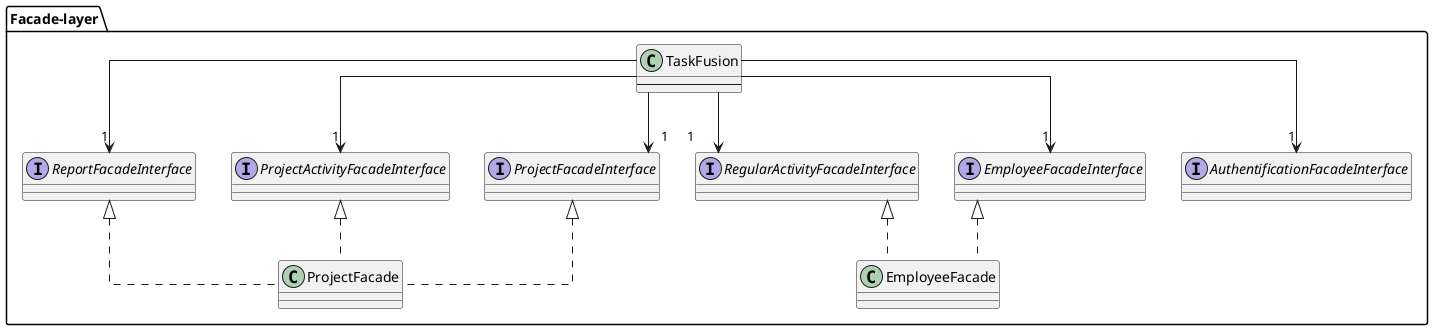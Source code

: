 @startuml ClassDiagram_facade_simple
skinparam linetype ortho

package "Facade-layer" as FacadeLayer {

    class TaskFusion {
        --
    }

    interface AuthentificationFacadeInterface {
    }

    interface EmployeeFacadeInterface {

    }

    interface RegularActivityFacadeInterface {
    }

    class EmployeeFacade {
    }

    EmployeeFacade .u.|> EmployeeFacadeInterface
    EmployeeFacade .u.|> RegularActivityFacadeInterface
    TaskFusion -->"1" EmployeeFacadeInterface
    TaskFusion -->"1" RegularActivityFacadeInterface
    TaskFusion -->"1" AuthentificationFacadeInterface


    interface ProjectFacadeInterface{

    }

    interface ReportFacadeInterface {

    }

    interface ProjectActivityFacadeInterface {

    }


    class ProjectFacade {
    }

    ProjectFacade .u.|> ProjectFacadeInterface
    ProjectFacade .u.|> ProjectActivityFacadeInterface
    ProjectFacade .u.|> ReportFacadeInterface
    TaskFusion -->"1" ProjectFacadeInterface
    TaskFusion -->"1" ProjectActivityFacadeInterface
    TaskFusion -->"1" ReportFacadeInterface
}


@enduml